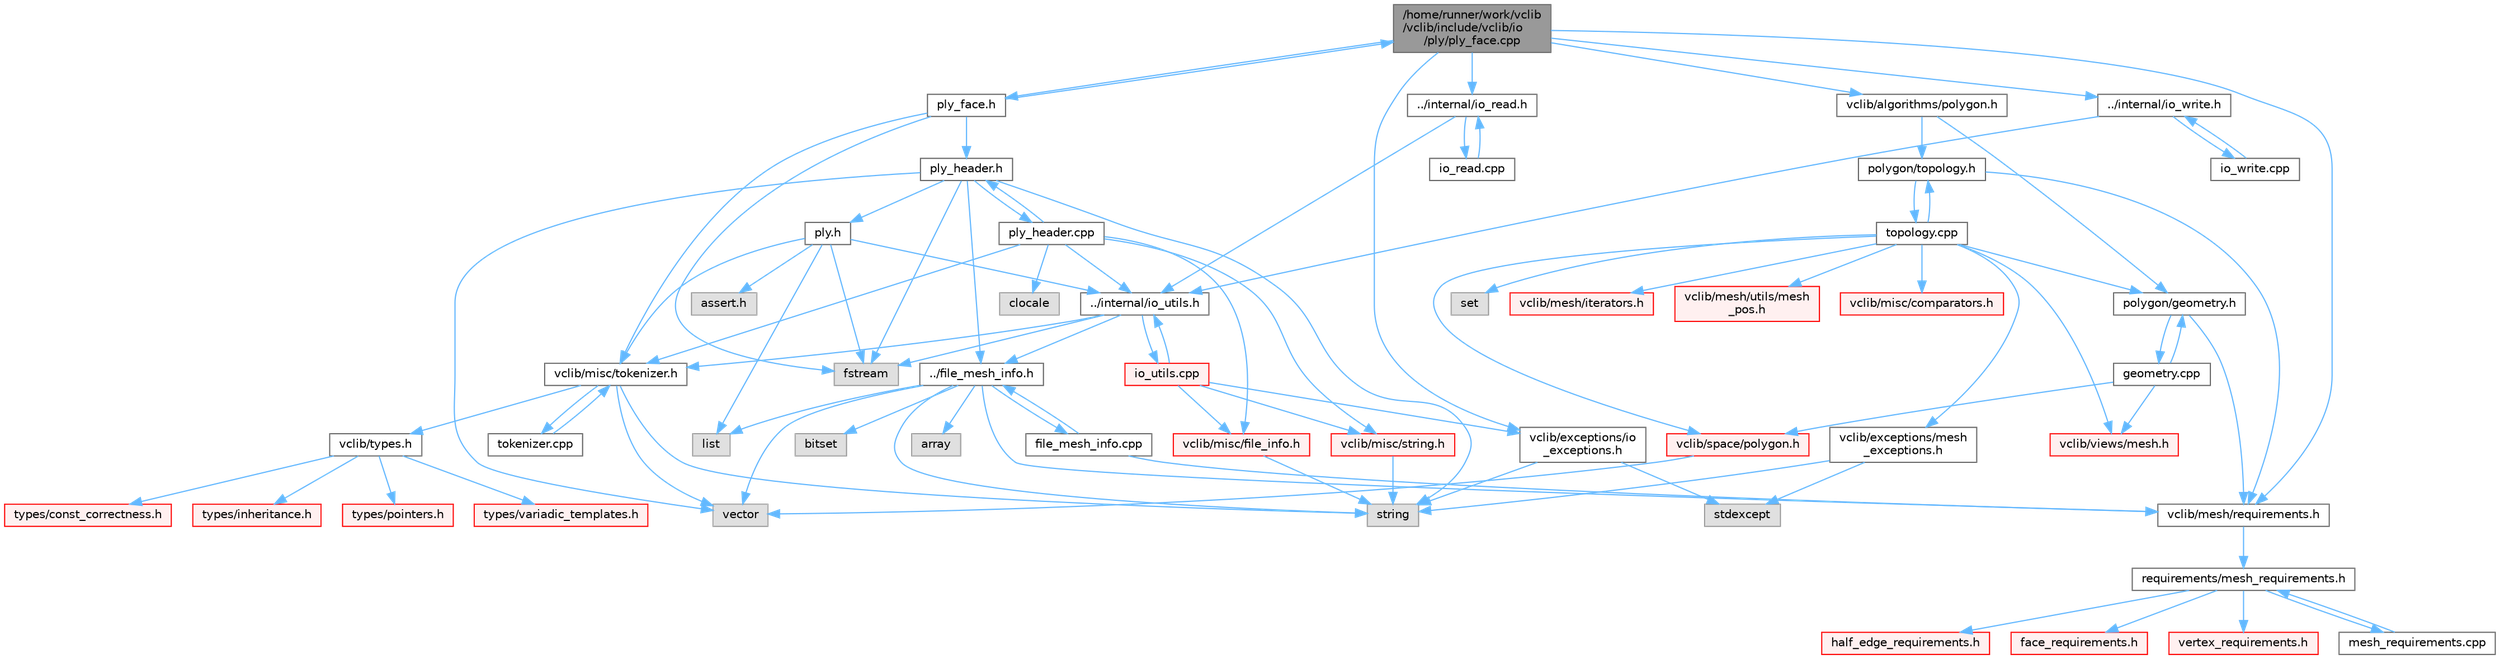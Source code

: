 digraph "/home/runner/work/vclib/vclib/include/vclib/io/ply/ply_face.cpp"
{
 // LATEX_PDF_SIZE
  bgcolor="transparent";
  edge [fontname=Helvetica,fontsize=10,labelfontname=Helvetica,labelfontsize=10];
  node [fontname=Helvetica,fontsize=10,shape=box,height=0.2,width=0.4];
  Node1 [label="/home/runner/work/vclib\l/vclib/include/vclib/io\l/ply/ply_face.cpp",height=0.2,width=0.4,color="gray40", fillcolor="grey60", style="filled", fontcolor="black",tooltip=" "];
  Node1 -> Node2 [color="steelblue1",style="solid"];
  Node2 [label="ply_face.h",height=0.2,width=0.4,color="grey40", fillcolor="white", style="filled",URL="$ply__face_8h.html",tooltip=" "];
  Node2 -> Node3 [color="steelblue1",style="solid"];
  Node3 [label="fstream",height=0.2,width=0.4,color="grey60", fillcolor="#E0E0E0", style="filled",tooltip=" "];
  Node2 -> Node4 [color="steelblue1",style="solid"];
  Node4 [label="vclib/misc/tokenizer.h",height=0.2,width=0.4,color="grey40", fillcolor="white", style="filled",URL="$tokenizer_8h.html",tooltip=" "];
  Node4 -> Node5 [color="steelblue1",style="solid"];
  Node5 [label="string",height=0.2,width=0.4,color="grey60", fillcolor="#E0E0E0", style="filled",tooltip=" "];
  Node4 -> Node6 [color="steelblue1",style="solid"];
  Node6 [label="vector",height=0.2,width=0.4,color="grey60", fillcolor="#E0E0E0", style="filled",tooltip=" "];
  Node4 -> Node7 [color="steelblue1",style="solid"];
  Node7 [label="vclib/types.h",height=0.2,width=0.4,color="grey40", fillcolor="white", style="filled",URL="$types_8h.html",tooltip=" "];
  Node7 -> Node8 [color="steelblue1",style="solid"];
  Node8 [label="types/const_correctness.h",height=0.2,width=0.4,color="red", fillcolor="#FFF0F0", style="filled",URL="$types_2const__correctness_8h.html",tooltip=" "];
  Node7 -> Node10 [color="steelblue1",style="solid"];
  Node10 [label="types/inheritance.h",height=0.2,width=0.4,color="red", fillcolor="#FFF0F0", style="filled",URL="$inheritance_8h.html",tooltip=" "];
  Node7 -> Node11 [color="steelblue1",style="solid"];
  Node11 [label="types/pointers.h",height=0.2,width=0.4,color="red", fillcolor="#FFF0F0", style="filled",URL="$types_2pointers_8h.html",tooltip=" "];
  Node7 -> Node12 [color="steelblue1",style="solid"];
  Node12 [label="types/variadic_templates.h",height=0.2,width=0.4,color="red", fillcolor="#FFF0F0", style="filled",URL="$variadic__templates_8h.html",tooltip=" "];
  Node4 -> Node18 [color="steelblue1",style="solid"];
  Node18 [label="tokenizer.cpp",height=0.2,width=0.4,color="grey40", fillcolor="white", style="filled",URL="$tokenizer_8cpp.html",tooltip=" "];
  Node18 -> Node4 [color="steelblue1",style="solid"];
  Node2 -> Node19 [color="steelblue1",style="solid"];
  Node19 [label="ply_header.h",height=0.2,width=0.4,color="grey40", fillcolor="white", style="filled",URL="$ply__header_8h.html",tooltip=" "];
  Node19 -> Node6 [color="steelblue1",style="solid"];
  Node19 -> Node5 [color="steelblue1",style="solid"];
  Node19 -> Node3 [color="steelblue1",style="solid"];
  Node19 -> Node20 [color="steelblue1",style="solid"];
  Node20 [label="../file_mesh_info.h",height=0.2,width=0.4,color="grey40", fillcolor="white", style="filled",URL="$file__mesh__info_8h.html",tooltip=" "];
  Node20 -> Node21 [color="steelblue1",style="solid"];
  Node21 [label="array",height=0.2,width=0.4,color="grey60", fillcolor="#E0E0E0", style="filled",tooltip=" "];
  Node20 -> Node22 [color="steelblue1",style="solid"];
  Node22 [label="list",height=0.2,width=0.4,color="grey60", fillcolor="#E0E0E0", style="filled",tooltip=" "];
  Node20 -> Node5 [color="steelblue1",style="solid"];
  Node20 -> Node6 [color="steelblue1",style="solid"];
  Node20 -> Node23 [color="steelblue1",style="solid"];
  Node23 [label="bitset",height=0.2,width=0.4,color="grey60", fillcolor="#E0E0E0", style="filled",tooltip=" "];
  Node20 -> Node24 [color="steelblue1",style="solid"];
  Node24 [label="vclib/mesh/requirements.h",height=0.2,width=0.4,color="grey40", fillcolor="white", style="filled",URL="$requirements_8h.html",tooltip=" "];
  Node24 -> Node25 [color="steelblue1",style="solid"];
  Node25 [label="requirements/mesh_requirements.h",height=0.2,width=0.4,color="grey40", fillcolor="white", style="filled",URL="$mesh__requirements_8h.html",tooltip=" "];
  Node25 -> Node26 [color="steelblue1",style="solid"];
  Node26 [label="half_edge_requirements.h",height=0.2,width=0.4,color="red", fillcolor="#FFF0F0", style="filled",URL="$half__edge__requirements_8h.html",tooltip=" "];
  Node25 -> Node156 [color="steelblue1",style="solid"];
  Node156 [label="face_requirements.h",height=0.2,width=0.4,color="red", fillcolor="#FFF0F0", style="filled",URL="$face__requirements_8h.html",tooltip=" "];
  Node25 -> Node76 [color="steelblue1",style="solid"];
  Node76 [label="vertex_requirements.h",height=0.2,width=0.4,color="red", fillcolor="#FFF0F0", style="filled",URL="$vertex__requirements_8h.html",tooltip=" "];
  Node25 -> Node181 [color="steelblue1",style="solid"];
  Node181 [label="mesh_requirements.cpp",height=0.2,width=0.4,color="grey40", fillcolor="white", style="filled",URL="$mesh__requirements_8cpp.html",tooltip=" "];
  Node181 -> Node25 [color="steelblue1",style="solid"];
  Node20 -> Node182 [color="steelblue1",style="solid"];
  Node182 [label="file_mesh_info.cpp",height=0.2,width=0.4,color="grey40", fillcolor="white", style="filled",URL="$file__mesh__info_8cpp.html",tooltip=" "];
  Node182 -> Node20 [color="steelblue1",style="solid"];
  Node182 -> Node24 [color="steelblue1",style="solid"];
  Node19 -> Node183 [color="steelblue1",style="solid"];
  Node183 [label="ply.h",height=0.2,width=0.4,color="grey40", fillcolor="white", style="filled",URL="$ply_8h.html",tooltip=" "];
  Node183 -> Node14 [color="steelblue1",style="solid"];
  Node14 [label="assert.h",height=0.2,width=0.4,color="grey60", fillcolor="#E0E0E0", style="filled",tooltip=" "];
  Node183 -> Node3 [color="steelblue1",style="solid"];
  Node183 -> Node22 [color="steelblue1",style="solid"];
  Node183 -> Node4 [color="steelblue1",style="solid"];
  Node183 -> Node184 [color="steelblue1",style="solid"];
  Node184 [label="../internal/io_utils.h",height=0.2,width=0.4,color="grey40", fillcolor="white", style="filled",URL="$io__utils_8h.html",tooltip=" "];
  Node184 -> Node3 [color="steelblue1",style="solid"];
  Node184 -> Node20 [color="steelblue1",style="solid"];
  Node184 -> Node4 [color="steelblue1",style="solid"];
  Node184 -> Node185 [color="steelblue1",style="solid"];
  Node185 [label="io_utils.cpp",height=0.2,width=0.4,color="red", fillcolor="#FFF0F0", style="filled",URL="$io__utils_8cpp.html",tooltip=" "];
  Node185 -> Node184 [color="steelblue1",style="solid"];
  Node185 -> Node186 [color="steelblue1",style="solid"];
  Node186 [label="vclib/exceptions/io\l_exceptions.h",height=0.2,width=0.4,color="grey40", fillcolor="white", style="filled",URL="$io__exceptions_8h.html",tooltip=" "];
  Node186 -> Node79 [color="steelblue1",style="solid"];
  Node79 [label="stdexcept",height=0.2,width=0.4,color="grey60", fillcolor="#E0E0E0", style="filled",tooltip=" "];
  Node186 -> Node5 [color="steelblue1",style="solid"];
  Node185 -> Node187 [color="steelblue1",style="solid"];
  Node187 [label="vclib/misc/file_info.h",height=0.2,width=0.4,color="red", fillcolor="#FFF0F0", style="filled",URL="$file__info_8h.html",tooltip=" "];
  Node187 -> Node5 [color="steelblue1",style="solid"];
  Node185 -> Node190 [color="steelblue1",style="solid"];
  Node190 [label="vclib/misc/string.h",height=0.2,width=0.4,color="red", fillcolor="#FFF0F0", style="filled",URL="$string_8h.html",tooltip=" "];
  Node190 -> Node5 [color="steelblue1",style="solid"];
  Node19 -> Node193 [color="steelblue1",style="solid"];
  Node193 [label="ply_header.cpp",height=0.2,width=0.4,color="grey40", fillcolor="white", style="filled",URL="$ply__header_8cpp.html",tooltip=" "];
  Node193 -> Node19 [color="steelblue1",style="solid"];
  Node193 -> Node194 [color="steelblue1",style="solid"];
  Node194 [label="clocale",height=0.2,width=0.4,color="grey60", fillcolor="#E0E0E0", style="filled",tooltip=" "];
  Node193 -> Node187 [color="steelblue1",style="solid"];
  Node193 -> Node190 [color="steelblue1",style="solid"];
  Node193 -> Node4 [color="steelblue1",style="solid"];
  Node193 -> Node184 [color="steelblue1",style="solid"];
  Node2 -> Node1 [color="steelblue1",style="solid"];
  Node1 -> Node195 [color="steelblue1",style="solid"];
  Node195 [label="vclib/algorithms/polygon.h",height=0.2,width=0.4,color="grey40", fillcolor="white", style="filled",URL="$algorithms_2polygon_8h.html",tooltip=" "];
  Node195 -> Node196 [color="steelblue1",style="solid"];
  Node196 [label="polygon/geometry.h",height=0.2,width=0.4,color="grey40", fillcolor="white", style="filled",URL="$geometry_8h.html",tooltip=" "];
  Node196 -> Node24 [color="steelblue1",style="solid"];
  Node196 -> Node197 [color="steelblue1",style="solid"];
  Node197 [label="geometry.cpp",height=0.2,width=0.4,color="grey40", fillcolor="white", style="filled",URL="$geometry_8cpp.html",tooltip=" "];
  Node197 -> Node196 [color="steelblue1",style="solid"];
  Node197 -> Node198 [color="steelblue1",style="solid"];
  Node198 [label="vclib/space/polygon.h",height=0.2,width=0.4,color="red", fillcolor="#FFF0F0", style="filled",URL="$space_2polygon_8h.html",tooltip=" "];
  Node198 -> Node6 [color="steelblue1",style="solid"];
  Node197 -> Node211 [color="steelblue1",style="solid"];
  Node211 [label="vclib/views/mesh.h",height=0.2,width=0.4,color="red", fillcolor="#FFF0F0", style="filled",URL="$views_2mesh_8h.html",tooltip=" "];
  Node195 -> Node231 [color="steelblue1",style="solid"];
  Node231 [label="polygon/topology.h",height=0.2,width=0.4,color="grey40", fillcolor="white", style="filled",URL="$polygon_2topology_8h.html",tooltip=" "];
  Node231 -> Node24 [color="steelblue1",style="solid"];
  Node231 -> Node232 [color="steelblue1",style="solid"];
  Node232 [label="topology.cpp",height=0.2,width=0.4,color="grey40", fillcolor="white", style="filled",URL="$polygon_2topology_8cpp.html",tooltip=" "];
  Node232 -> Node231 [color="steelblue1",style="solid"];
  Node232 -> Node233 [color="steelblue1",style="solid"];
  Node233 [label="set",height=0.2,width=0.4,color="grey60", fillcolor="#E0E0E0", style="filled",tooltip=" "];
  Node232 -> Node78 [color="steelblue1",style="solid"];
  Node78 [label="vclib/exceptions/mesh\l_exceptions.h",height=0.2,width=0.4,color="grey40", fillcolor="white", style="filled",URL="$mesh__exceptions_8h.html",tooltip=" "];
  Node78 -> Node79 [color="steelblue1",style="solid"];
  Node78 -> Node5 [color="steelblue1",style="solid"];
  Node232 -> Node234 [color="steelblue1",style="solid"];
  Node234 [label="vclib/mesh/iterators.h",height=0.2,width=0.4,color="red", fillcolor="#FFF0F0", style="filled",URL="$mesh_2iterators_8h.html",tooltip=" "];
  Node232 -> Node238 [color="steelblue1",style="solid"];
  Node238 [label="vclib/mesh/utils/mesh\l_pos.h",height=0.2,width=0.4,color="red", fillcolor="#FFF0F0", style="filled",URL="$mesh__pos_8h.html",tooltip=" "];
  Node232 -> Node211 [color="steelblue1",style="solid"];
  Node232 -> Node240 [color="steelblue1",style="solid"];
  Node240 [label="vclib/misc/comparators.h",height=0.2,width=0.4,color="red", fillcolor="#FFF0F0", style="filled",URL="$comparators_8h.html",tooltip=" "];
  Node232 -> Node198 [color="steelblue1",style="solid"];
  Node232 -> Node196 [color="steelblue1",style="solid"];
  Node1 -> Node186 [color="steelblue1",style="solid"];
  Node1 -> Node24 [color="steelblue1",style="solid"];
  Node1 -> Node242 [color="steelblue1",style="solid"];
  Node242 [label="../internal/io_read.h",height=0.2,width=0.4,color="grey40", fillcolor="white", style="filled",URL="$io__read_8h.html",tooltip=" "];
  Node242 -> Node184 [color="steelblue1",style="solid"];
  Node242 -> Node243 [color="steelblue1",style="solid"];
  Node243 [label="io_read.cpp",height=0.2,width=0.4,color="grey40", fillcolor="white", style="filled",URL="$io__read_8cpp.html",tooltip=" "];
  Node243 -> Node242 [color="steelblue1",style="solid"];
  Node1 -> Node244 [color="steelblue1",style="solid"];
  Node244 [label="../internal/io_write.h",height=0.2,width=0.4,color="grey40", fillcolor="white", style="filled",URL="$io__write_8h.html",tooltip=" "];
  Node244 -> Node184 [color="steelblue1",style="solid"];
  Node244 -> Node245 [color="steelblue1",style="solid"];
  Node245 [label="io_write.cpp",height=0.2,width=0.4,color="grey40", fillcolor="white", style="filled",URL="$io__write_8cpp.html",tooltip=" "];
  Node245 -> Node244 [color="steelblue1",style="solid"];
}
